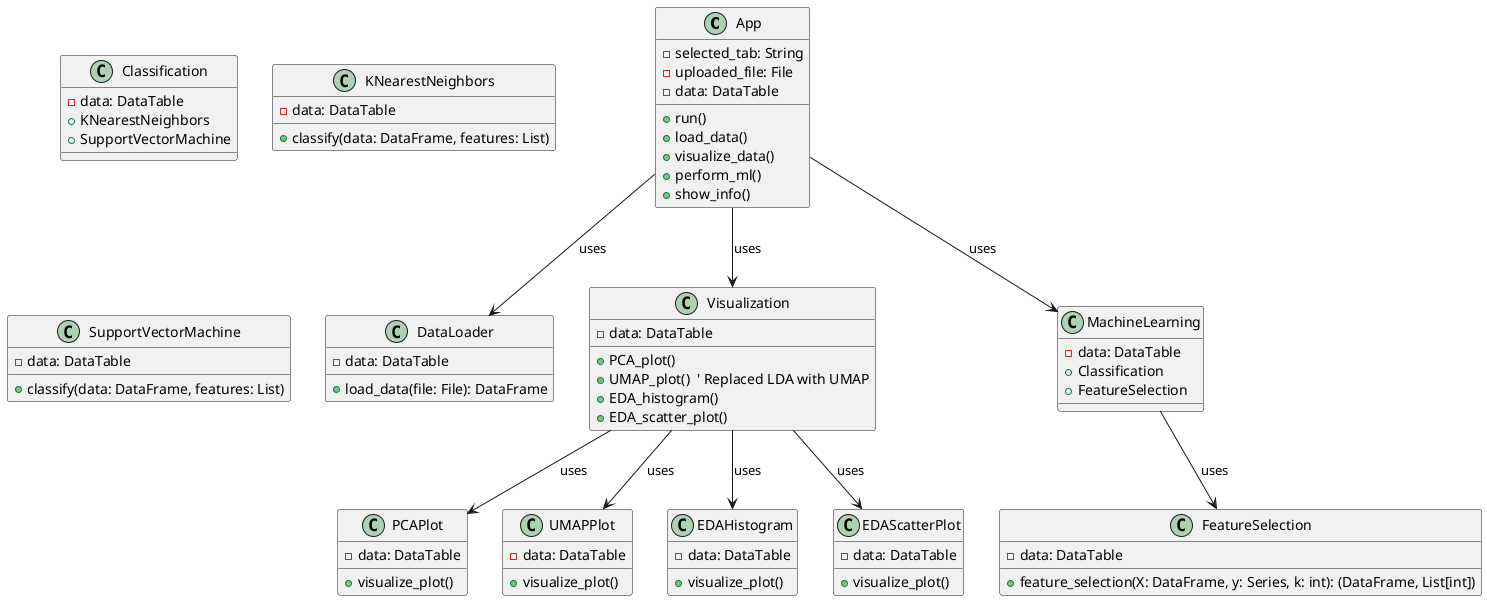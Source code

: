 @startuml MyMLApplicationDiagram

class App {
    - selected_tab: String
    - uploaded_file: File
    - data: DataTable
    + run()
    + load_data()
    + visualize_data()
    + perform_ml()
    + show_info()
}

class DataLoader {
    - data: DataTable
    + load_data(file: File): DataFrame
}

class Visualization {
    - data: DataTable
    + PCA_plot()
    + UMAP_plot()  ' Replaced LDA with UMAP
    + EDA_histogram()
    + EDA_scatter_plot()
}

class PCAPlot {
    - data: DataTable
    + visualize_plot()
}

class UMAPPlot {
    - data: DataTable
    + visualize_plot()
}

class EDAHistogram {
    - data: DataTable
    + visualize_plot()
}

class EDAScatterPlot {
    - data: DataTable
    + visualize_plot()
}

Visualization --> PCAPlot : uses
Visualization --> UMAPPlot : uses
Visualization --> EDAHistogram : uses
Visualization --> EDAScatterPlot : uses

class MachineLearning {
    - data: DataTable
    + Classification
    + FeatureSelection
}

class Classification {
    - data: DataTable
    + KNearestNeighbors
    + SupportVectorMachine
}

class KNearestNeighbors {
    - data: DataTable
    + classify(data: DataFrame, features: List)
}

class SupportVectorMachine {
    - data: DataTable
    + classify(data: DataFrame, features: List)
}

class FeatureSelection {
    - data: DataTable
    + feature_selection(X: DataFrame, y: Series, k: int): (DataFrame, List[int])
}

' Define relationships
App --> DataLoader : uses
App --> Visualization : uses
App --> MachineLearning : uses
MachineLearning --> FeatureSelection : uses

@enduml
